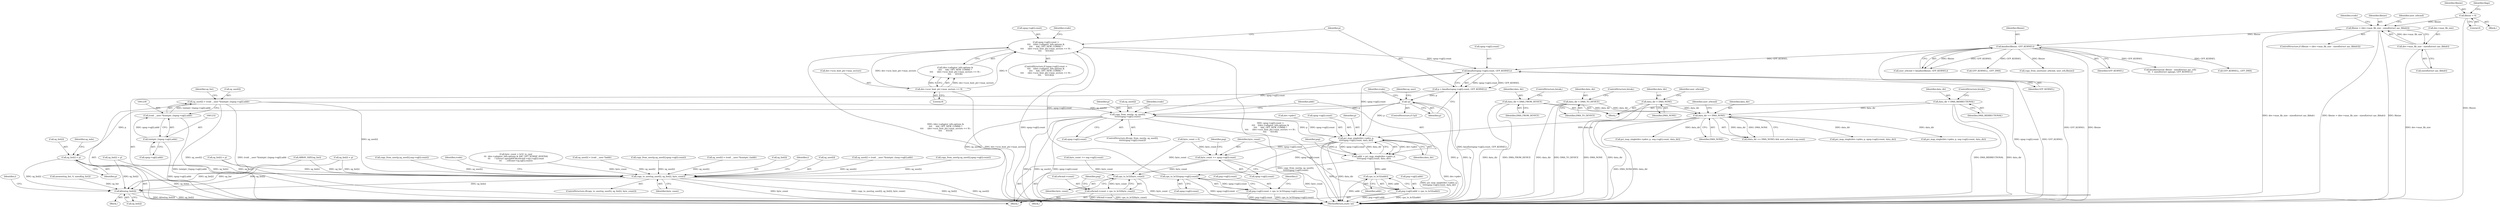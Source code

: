 digraph "0_linux_b4789b8e6be3151a955ade74872822f30e8cd914@array" {
"1001175" [label="(Call,upsg->sg[i].count >\n\t\t\t\t    ((dev->adapter_info.options &\n\t\t\t\t     AAC_OPT_NEW_COMM) ?\n\t\t\t\t      (dev->scsi_host_ptr->max_sectors << 9) :\n\t\t\t\t      65536))"];
"1001314" [label="(Call,cpu_to_le32(upsg->sg[i].count))"];
"1001274" [label="(Call,pci_map_single(dev->pdev, p,\n\t\t\t\t\tupsg->sg[i].count, data_dir))"];
"1001254" [label="(Call,copy_from_user(p, sg_user[i],\n\t\t\t\t\t\t\tupsg->sg[i].count))"];
"1001217" [label="(Call,!p)"];
"1001205" [label="(Call,p = kmalloc(upsg->sg[i].count, GFP_KERNEL))"];
"1001207" [label="(Call,kmalloc(upsg->sg[i].count, GFP_KERNEL))"];
"1001175" [label="(Call,upsg->sg[i].count >\n\t\t\t\t    ((dev->adapter_info.options &\n\t\t\t\t     AAC_OPT_NEW_COMM) ?\n\t\t\t\t      (dev->scsi_host_ptr->max_sectors << 9) :\n\t\t\t\t      65536))"];
"1001191" [label="(Call,dev->scsi_host_ptr->max_sectors << 9)"];
"1000246" [label="(Call,kmalloc(fibsize, GFP_KERNEL))"];
"1000230" [label="(Call,fibsize > (dev->max_fib_size - sizeof(struct aac_fibhdr)))"];
"1000136" [label="(Call,fibsize = 0)"];
"1000232" [label="(Call,dev->max_fib_size - sizeof(struct aac_fibhdr))"];
"1001225" [label="(Call,sg_user[i] = (void __user *)(uintptr_t)upsg->sg[i].addr)"];
"1001229" [label="(Call,(void __user *)(uintptr_t)upsg->sg[i].addr)"];
"1001231" [label="(Call,(uintptr_t)upsg->sg[i].addr)"];
"1000438" [label="(Call,data_dir == DMA_NONE)"];
"1000364" [label="(Call,data_dir = DMA_FROM_DEVICE)"];
"1000355" [label="(Call,data_dir = DMA_TO_DEVICE)"];
"1000369" [label="(Call,data_dir = DMA_NONE)"];
"1000359" [label="(Call,data_dir = DMA_BIDIRECTIONAL)"];
"1001240" [label="(Call,sg_list[i] = p)"];
"1001416" [label="(Call,copy_to_user(sg_user[i], sg_list[i], byte_count))"];
"1001461" [label="(Call,kfree(sg_list[i]))"];
"1001272" [label="(Call,addr = pci_map_single(dev->pdev, p,\n\t\t\t\t\tupsg->sg[i].count, data_dir))"];
"1001295" [label="(Call,cpu_to_le32(addr))"];
"1001287" [label="(Call,psg->sg[i].addr = cpu_to_le32(addr))"];
"1001297" [label="(Call,byte_count += upsg->sg[i].count)"];
"1001326" [label="(Call,cpu_to_le32(byte_count))"];
"1001322" [label="(Call,srbcmd->count = cpu_to_le32(byte_count))"];
"1001306" [label="(Call,psg->sg[i].count = cpu_to_le32(upsg->sg[i].count))"];
"1001229" [label="(Call,(void __user *)(uintptr_t)upsg->sg[i].addr)"];
"1001288" [label="(Call,psg->sg[i].addr)"];
"1001225" [label="(Call,sg_user[i] = (void __user *)(uintptr_t)upsg->sg[i].addr)"];
"1001206" [label="(Identifier,p)"];
"1000362" [label="(ControlStructure,break;)"];
"1001217" [label="(Call,!p)"];
"1000248" [label="(Identifier,GFP_KERNEL)"];
"1001191" [label="(Call,dev->scsi_host_ptr->max_sectors << 9)"];
"1001326" [label="(Call,cpu_to_le32(byte_count))"];
"1001259" [label="(Call,upsg->sg[i].count)"];
"1001415" [label="(ControlStructure,if(copy_to_user(sg_user[i], sg_list[i], byte_count)))"];
"1001088" [label="(Call,copy_from_user(p,sg_user[i],usg->sg[i].count))"];
"1001461" [label="(Call,kfree(sg_list[i]))"];
"1001227" [label="(Identifier,sg_user)"];
"1001296" [label="(Identifier,addr)"];
"1001322" [label="(Call,srbcmd->count = cpu_to_le32(byte_count))"];
"1000699" [label="(Call,kmalloc(actual_fibsize - sizeof(struct aac_srb)\n\t\t\t  + sizeof(struct sgmap), GFP_KERNEL))"];
"1001255" [label="(Identifier,p)"];
"1000369" [label="(Call,data_dir = DMA_NONE)"];
"1001231" [label="(Call,(uintptr_t)upsg->sg[i].addr)"];
"1000137" [label="(Identifier,fibsize)"];
"1000358" [label="(ControlStructure,break;)"];
"1001027" [label="(Call,GFP_KERNEL|__GFP_DMA)"];
"1001074" [label="(Call,sg_list[i] = p)"];
"1001426" [label="(Identifier,rcode)"];
"1000356" [label="(Identifier,data_dir)"];
"1000244" [label="(Call,user_srbcmd = kmalloc(fibsize, GFP_KERNEL))"];
"1000141" [label="(Identifier,flags)"];
"1000367" [label="(ControlStructure,break;)"];
"1000443" [label="(Identifier,user_srbcmd)"];
"1001383" [label="(Call,byte_count = le32_to_cpu(\n\t\t\t  (dev->adapter_info.options & AAC_OPT_SGMAP_HOST64)\n\t\t\t      ? ((struct sgmap64*)&srbcmd->sg)->sg[i].count\n\t\t\t      : srbcmd->sg.sg[i].count))"];
"1001216" [label="(ControlStructure,if (!p))"];
"1001133" [label="(Call,byte_count += usg->sg[i].count)"];
"1000376" [label="(Identifier,user_srbcmd)"];
"1000365" [label="(Identifier,data_dir)"];
"1001298" [label="(Identifier,byte_count)"];
"1001314" [label="(Call,cpu_to_le32(upsg->sg[i].count))"];
"1001256" [label="(Call,sg_user[i])"];
"1001240" [label="(Call,sg_list[i] = p)"];
"1001323" [label="(Call,srbcmd->count)"];
"1001067" [label="(Call,sg_user[i] = (void __user *)addr)"];
"1001254" [label="(Call,copy_from_user(p, sg_user[i],\n\t\t\t\t\t\t\tupsg->sg[i].count))"];
"1001242" [label="(Identifier,sg_list)"];
"1000440" [label="(Identifier,DMA_NONE)"];
"1001176" [label="(Call,upsg->sg[i].count)"];
"1001208" [label="(Call,upsg->sg[i].count)"];
"1001310" [label="(Identifier,psg)"];
"1000830" [label="(Call,copy_from_user(p,sg_user[i],upsg->sg[i].count))"];
"1000545" [label="(Call,GFP_KERNEL|__GFP_DMA)"];
"1001241" [label="(Call,sg_list[i])"];
"1001268" [label="(Identifier,rcode)"];
"1000208" [label="(Call,memset(sg_list, 0, sizeof(sg_list)))"];
"1000594" [label="(Call,sg_list[i] = p)"];
"1000230" [label="(Call,fibsize > (dev->max_fib_size - sizeof(struct aac_fibhdr)))"];
"1000585" [label="(Call,sg_user[i] = (void __user *)(uintptr_t)addr)"];
"1000816" [label="(Call,sg_list[i] = p)"];
"1000247" [label="(Identifier,fibsize)"];
"1001307" [label="(Call,psg->sg[i].count)"];
"1000364" [label="(Call,data_dir = DMA_FROM_DEVICE)"];
"1001297" [label="(Call,byte_count += upsg->sg[i].count)"];
"1001275" [label="(Call,dev->pdev)"];
"1000246" [label="(Call,kmalloc(fibsize, GFP_KERNEL))"];
"1000628" [label="(Call,pci_map_single(dev->pdev, p, upsg->sg[i].count, data_dir))"];
"1001226" [label="(Call,sg_user[i])"];
"1000439" [label="(Identifier,data_dir)"];
"1001201" [label="(Identifier,rcode)"];
"1001108" [label="(Call,pci_map_single(dev->pdev, p, usg->sg[i].count, data_dir))"];
"1001460" [label="(Block,)"];
"1001287" [label="(Call,psg->sg[i].addr = cpu_to_le32(addr))"];
"1000361" [label="(Identifier,DMA_BIDIRECTIONAL)"];
"1000355" [label="(Call,data_dir = DMA_TO_DEVICE)"];
"1001420" [label="(Call,sg_list[i])"];
"1001274" [label="(Call,pci_map_single(dev->pdev, p,\n\t\t\t\t\tupsg->sg[i].count, data_dir))"];
"1001253" [label="(ControlStructure,if(copy_from_user(p, sg_user[i],\n\t\t\t\t\t\t\tupsg->sg[i].count)))"];
"1000240" [label="(Identifier,rcode)"];
"1001279" [label="(Call,upsg->sg[i].count)"];
"1001459" [label="(Identifier,i)"];
"1001381" [label="(Identifier,i)"];
"1000437" [label="(Call,(data_dir == DMA_NONE) && user_srbcmd->sg.count)"];
"1001306" [label="(Call,psg->sg[i].count = cpu_to_le32(upsg->sg[i].count))"];
"1000231" [label="(Identifier,fibsize)"];
"1001330" [label="(Identifier,psg)"];
"1000233" [label="(Call,dev->max_fib_size)"];
"1000360" [label="(Identifier,data_dir)"];
"1001315" [label="(Call,upsg->sg[i].count)"];
"1001291" [label="(Identifier,psg)"];
"1001171" [label="(Block,)"];
"1000232" [label="(Call,dev->max_fib_size - sizeof(struct aac_fibhdr))"];
"1000438" [label="(Call,data_dir == DMA_NONE)"];
"1000359" [label="(Call,data_dir = DMA_BIDIRECTIONAL)"];
"1000138" [label="(Literal,0)"];
"1001477" [label="(MethodReturn,static int)"];
"1000229" [label="(ControlStructure,if (fibsize > (dev->max_fib_size - sizeof(struct aac_fibhdr))))"];
"1001221" [label="(Identifier,rcode)"];
"1000366" [label="(Identifier,DMA_FROM_DEVICE)"];
"1000357" [label="(Identifier,DMA_TO_DEVICE)"];
"1001416" [label="(Call,copy_to_user(sg_user[i], sg_list[i], byte_count))"];
"1001215" [label="(Identifier,GFP_KERNEL)"];
"1000245" [label="(Identifier,user_srbcmd)"];
"1000236" [label="(Call,sizeof(struct aac_fibhdr))"];
"1001327" [label="(Identifier,byte_count)"];
"1000353" [label="(Block,)"];
"1000136" [label="(Call,fibsize = 0)"];
"1001246" [label="(Identifier,sg_indx)"];
"1001218" [label="(Identifier,p)"];
"1001423" [label="(Identifier,byte_count)"];
"1001183" [label="(Call,(dev->adapter_info.options &\n\t\t\t\t     AAC_OPT_NEW_COMM) ?\n\t\t\t\t      (dev->scsi_host_ptr->max_sectors << 9) :\n\t\t\t\t      65536)"];
"1000852" [label="(Call,pci_map_single(dev->pdev, p, usg->sg[i].count, data_dir))"];
"1001205" [label="(Call,p = kmalloc(upsg->sg[i].count, GFP_KERNEL))"];
"1001273" [label="(Identifier,addr)"];
"1001299" [label="(Call,upsg->sg[i].count)"];
"1000370" [label="(Identifier,data_dir)"];
"1000371" [label="(Identifier,DMA_NONE)"];
"1001286" [label="(Identifier,data_dir)"];
"1001174" [label="(ControlStructure,if (upsg->sg[i].count >\n\t\t\t\t    ((dev->adapter_info.options &\n\t\t\t\t     AAC_OPT_NEW_COMM) ?\n\t\t\t\t      (dev->scsi_host_ptr->max_sectors << 9) :\n\t\t\t\t      65536)))"];
"1000946" [label="(Block,)"];
"1001244" [label="(Identifier,p)"];
"1001417" [label="(Call,sg_user[i])"];
"1001170" [label="(Identifier,i)"];
"1000259" [label="(Call,copy_from_user(user_srbcmd, user_srb,fibsize))"];
"1000452" [label="(Call,byte_count = 0)"];
"1001278" [label="(Identifier,p)"];
"1001233" [label="(Call,upsg->sg[i].addr)"];
"1001175" [label="(Call,upsg->sg[i].count >\n\t\t\t\t    ((dev->adapter_info.options &\n\t\t\t\t     AAC_OPT_NEW_COMM) ?\n\t\t\t\t      (dev->scsi_host_ptr->max_sectors << 9) :\n\t\t\t\t      65536))"];
"1001207" [label="(Call,kmalloc(upsg->sg[i].count, GFP_KERNEL))"];
"1001272" [label="(Call,addr = pci_map_single(dev->pdev, p,\n\t\t\t\t\tupsg->sg[i].count, data_dir))"];
"1001295" [label="(Call,cpu_to_le32(addr))"];
"1000379" [label="(Call,ARRAY_SIZE(sg_list))"];
"1001192" [label="(Call,dev->scsi_host_ptr->max_sectors)"];
"1001462" [label="(Call,sg_list[i])"];
"1000801" [label="(Call,sg_user[i] = (void __user *)(uintptr_t)usg->sg[i].addr)"];
"1001197" [label="(Literal,9)"];
"1000118" [label="(Block,)"];
"1000608" [label="(Call,copy_from_user(p,sg_user[i],upsg->sg[i].count))"];
"1001175" -> "1001174"  [label="AST: "];
"1001175" -> "1001183"  [label="CFG: "];
"1001176" -> "1001175"  [label="AST: "];
"1001183" -> "1001175"  [label="AST: "];
"1001201" -> "1001175"  [label="CFG: "];
"1001206" -> "1001175"  [label="CFG: "];
"1001175" -> "1001477"  [label="DDG: upsg->sg[i].count"];
"1001175" -> "1001477"  [label="DDG: upsg->sg[i].count >\n\t\t\t\t    ((dev->adapter_info.options &\n\t\t\t\t     AAC_OPT_NEW_COMM) ?\n\t\t\t\t      (dev->scsi_host_ptr->max_sectors << 9) :\n\t\t\t\t      65536)"];
"1001175" -> "1001477"  [label="DDG: (dev->adapter_info.options &\n\t\t\t\t     AAC_OPT_NEW_COMM) ?\n\t\t\t\t      (dev->scsi_host_ptr->max_sectors << 9) :\n\t\t\t\t      65536"];
"1001314" -> "1001175"  [label="DDG: upsg->sg[i].count"];
"1001191" -> "1001175"  [label="DDG: dev->scsi_host_ptr->max_sectors"];
"1001191" -> "1001175"  [label="DDG: 9"];
"1001175" -> "1001207"  [label="DDG: upsg->sg[i].count"];
"1001314" -> "1001306"  [label="AST: "];
"1001314" -> "1001315"  [label="CFG: "];
"1001315" -> "1001314"  [label="AST: "];
"1001306" -> "1001314"  [label="CFG: "];
"1001314" -> "1001477"  [label="DDG: upsg->sg[i].count"];
"1001314" -> "1001306"  [label="DDG: upsg->sg[i].count"];
"1001274" -> "1001314"  [label="DDG: upsg->sg[i].count"];
"1001274" -> "1001272"  [label="AST: "];
"1001274" -> "1001286"  [label="CFG: "];
"1001275" -> "1001274"  [label="AST: "];
"1001278" -> "1001274"  [label="AST: "];
"1001279" -> "1001274"  [label="AST: "];
"1001286" -> "1001274"  [label="AST: "];
"1001272" -> "1001274"  [label="CFG: "];
"1001274" -> "1001477"  [label="DDG: dev->pdev"];
"1001274" -> "1001477"  [label="DDG: p"];
"1001274" -> "1001477"  [label="DDG: data_dir"];
"1001274" -> "1001272"  [label="DDG: dev->pdev"];
"1001274" -> "1001272"  [label="DDG: p"];
"1001274" -> "1001272"  [label="DDG: upsg->sg[i].count"];
"1001274" -> "1001272"  [label="DDG: data_dir"];
"1001254" -> "1001274"  [label="DDG: p"];
"1001254" -> "1001274"  [label="DDG: upsg->sg[i].count"];
"1001217" -> "1001274"  [label="DDG: p"];
"1001207" -> "1001274"  [label="DDG: upsg->sg[i].count"];
"1000438" -> "1001274"  [label="DDG: data_dir"];
"1001274" -> "1001297"  [label="DDG: upsg->sg[i].count"];
"1001254" -> "1001253"  [label="AST: "];
"1001254" -> "1001259"  [label="CFG: "];
"1001255" -> "1001254"  [label="AST: "];
"1001256" -> "1001254"  [label="AST: "];
"1001259" -> "1001254"  [label="AST: "];
"1001268" -> "1001254"  [label="CFG: "];
"1001273" -> "1001254"  [label="CFG: "];
"1001254" -> "1001477"  [label="DDG: copy_from_user(p, sg_user[i],\n\t\t\t\t\t\t\tupsg->sg[i].count)"];
"1001254" -> "1001477"  [label="DDG: p"];
"1001254" -> "1001477"  [label="DDG: sg_user[i]"];
"1001254" -> "1001477"  [label="DDG: upsg->sg[i].count"];
"1001217" -> "1001254"  [label="DDG: p"];
"1001225" -> "1001254"  [label="DDG: sg_user[i]"];
"1001207" -> "1001254"  [label="DDG: upsg->sg[i].count"];
"1001254" -> "1001416"  [label="DDG: sg_user[i]"];
"1001217" -> "1001216"  [label="AST: "];
"1001217" -> "1001218"  [label="CFG: "];
"1001218" -> "1001217"  [label="AST: "];
"1001221" -> "1001217"  [label="CFG: "];
"1001227" -> "1001217"  [label="CFG: "];
"1001217" -> "1001477"  [label="DDG: p"];
"1001217" -> "1001477"  [label="DDG: !p"];
"1001205" -> "1001217"  [label="DDG: p"];
"1001217" -> "1001240"  [label="DDG: p"];
"1001205" -> "1001171"  [label="AST: "];
"1001205" -> "1001207"  [label="CFG: "];
"1001206" -> "1001205"  [label="AST: "];
"1001207" -> "1001205"  [label="AST: "];
"1001218" -> "1001205"  [label="CFG: "];
"1001205" -> "1001477"  [label="DDG: kmalloc(upsg->sg[i].count, GFP_KERNEL)"];
"1001207" -> "1001205"  [label="DDG: upsg->sg[i].count"];
"1001207" -> "1001205"  [label="DDG: GFP_KERNEL"];
"1001207" -> "1001215"  [label="CFG: "];
"1001208" -> "1001207"  [label="AST: "];
"1001215" -> "1001207"  [label="AST: "];
"1001207" -> "1001477"  [label="DDG: GFP_KERNEL"];
"1001207" -> "1001477"  [label="DDG: upsg->sg[i].count"];
"1000246" -> "1001207"  [label="DDG: GFP_KERNEL"];
"1001191" -> "1001183"  [label="AST: "];
"1001191" -> "1001197"  [label="CFG: "];
"1001192" -> "1001191"  [label="AST: "];
"1001197" -> "1001191"  [label="AST: "];
"1001183" -> "1001191"  [label="CFG: "];
"1001191" -> "1001477"  [label="DDG: dev->scsi_host_ptr->max_sectors"];
"1001191" -> "1001183"  [label="DDG: dev->scsi_host_ptr->max_sectors"];
"1001191" -> "1001183"  [label="DDG: 9"];
"1000246" -> "1000244"  [label="AST: "];
"1000246" -> "1000248"  [label="CFG: "];
"1000247" -> "1000246"  [label="AST: "];
"1000248" -> "1000246"  [label="AST: "];
"1000244" -> "1000246"  [label="CFG: "];
"1000246" -> "1001477"  [label="DDG: GFP_KERNEL"];
"1000246" -> "1001477"  [label="DDG: fibsize"];
"1000246" -> "1000244"  [label="DDG: fibsize"];
"1000246" -> "1000244"  [label="DDG: GFP_KERNEL"];
"1000230" -> "1000246"  [label="DDG: fibsize"];
"1000246" -> "1000259"  [label="DDG: fibsize"];
"1000246" -> "1000545"  [label="DDG: GFP_KERNEL"];
"1000246" -> "1000699"  [label="DDG: GFP_KERNEL"];
"1000246" -> "1001027"  [label="DDG: GFP_KERNEL"];
"1000230" -> "1000229"  [label="AST: "];
"1000230" -> "1000232"  [label="CFG: "];
"1000231" -> "1000230"  [label="AST: "];
"1000232" -> "1000230"  [label="AST: "];
"1000240" -> "1000230"  [label="CFG: "];
"1000245" -> "1000230"  [label="CFG: "];
"1000230" -> "1001477"  [label="DDG: fibsize"];
"1000230" -> "1001477"  [label="DDG: dev->max_fib_size - sizeof(struct aac_fibhdr)"];
"1000230" -> "1001477"  [label="DDG: fibsize > (dev->max_fib_size - sizeof(struct aac_fibhdr))"];
"1000136" -> "1000230"  [label="DDG: fibsize"];
"1000232" -> "1000230"  [label="DDG: dev->max_fib_size"];
"1000136" -> "1000118"  [label="AST: "];
"1000136" -> "1000138"  [label="CFG: "];
"1000137" -> "1000136"  [label="AST: "];
"1000138" -> "1000136"  [label="AST: "];
"1000141" -> "1000136"  [label="CFG: "];
"1000136" -> "1001477"  [label="DDG: fibsize"];
"1000232" -> "1000236"  [label="CFG: "];
"1000233" -> "1000232"  [label="AST: "];
"1000236" -> "1000232"  [label="AST: "];
"1000232" -> "1001477"  [label="DDG: dev->max_fib_size"];
"1001225" -> "1001171"  [label="AST: "];
"1001225" -> "1001229"  [label="CFG: "];
"1001226" -> "1001225"  [label="AST: "];
"1001229" -> "1001225"  [label="AST: "];
"1001242" -> "1001225"  [label="CFG: "];
"1001225" -> "1001477"  [label="DDG: (void __user *)(uintptr_t)upsg->sg[i].addr"];
"1001225" -> "1001477"  [label="DDG: sg_user[i]"];
"1001229" -> "1001225"  [label="DDG: (uintptr_t)upsg->sg[i].addr"];
"1001225" -> "1001416"  [label="DDG: sg_user[i]"];
"1001229" -> "1001231"  [label="CFG: "];
"1001230" -> "1001229"  [label="AST: "];
"1001231" -> "1001229"  [label="AST: "];
"1001229" -> "1001477"  [label="DDG: (uintptr_t)upsg->sg[i].addr"];
"1001231" -> "1001229"  [label="DDG: upsg->sg[i].addr"];
"1001231" -> "1001233"  [label="CFG: "];
"1001232" -> "1001231"  [label="AST: "];
"1001233" -> "1001231"  [label="AST: "];
"1001231" -> "1001477"  [label="DDG: upsg->sg[i].addr"];
"1000438" -> "1000437"  [label="AST: "];
"1000438" -> "1000440"  [label="CFG: "];
"1000439" -> "1000438"  [label="AST: "];
"1000440" -> "1000438"  [label="AST: "];
"1000443" -> "1000438"  [label="CFG: "];
"1000437" -> "1000438"  [label="CFG: "];
"1000438" -> "1001477"  [label="DDG: DMA_NONE"];
"1000438" -> "1001477"  [label="DDG: data_dir"];
"1000438" -> "1000437"  [label="DDG: data_dir"];
"1000438" -> "1000437"  [label="DDG: DMA_NONE"];
"1000364" -> "1000438"  [label="DDG: data_dir"];
"1000355" -> "1000438"  [label="DDG: data_dir"];
"1000369" -> "1000438"  [label="DDG: data_dir"];
"1000359" -> "1000438"  [label="DDG: data_dir"];
"1000438" -> "1000628"  [label="DDG: data_dir"];
"1000438" -> "1000852"  [label="DDG: data_dir"];
"1000438" -> "1001108"  [label="DDG: data_dir"];
"1000364" -> "1000353"  [label="AST: "];
"1000364" -> "1000366"  [label="CFG: "];
"1000365" -> "1000364"  [label="AST: "];
"1000366" -> "1000364"  [label="AST: "];
"1000367" -> "1000364"  [label="CFG: "];
"1000364" -> "1001477"  [label="DDG: data_dir"];
"1000364" -> "1001477"  [label="DDG: DMA_FROM_DEVICE"];
"1000355" -> "1000353"  [label="AST: "];
"1000355" -> "1000357"  [label="CFG: "];
"1000356" -> "1000355"  [label="AST: "];
"1000357" -> "1000355"  [label="AST: "];
"1000358" -> "1000355"  [label="CFG: "];
"1000355" -> "1001477"  [label="DDG: data_dir"];
"1000355" -> "1001477"  [label="DDG: DMA_TO_DEVICE"];
"1000369" -> "1000353"  [label="AST: "];
"1000369" -> "1000371"  [label="CFG: "];
"1000370" -> "1000369"  [label="AST: "];
"1000371" -> "1000369"  [label="AST: "];
"1000376" -> "1000369"  [label="CFG: "];
"1000369" -> "1001477"  [label="DDG: data_dir"];
"1000369" -> "1001477"  [label="DDG: DMA_NONE"];
"1000359" -> "1000353"  [label="AST: "];
"1000359" -> "1000361"  [label="CFG: "];
"1000360" -> "1000359"  [label="AST: "];
"1000361" -> "1000359"  [label="AST: "];
"1000362" -> "1000359"  [label="CFG: "];
"1000359" -> "1001477"  [label="DDG: DMA_BIDIRECTIONAL"];
"1000359" -> "1001477"  [label="DDG: data_dir"];
"1001240" -> "1001171"  [label="AST: "];
"1001240" -> "1001244"  [label="CFG: "];
"1001241" -> "1001240"  [label="AST: "];
"1001244" -> "1001240"  [label="AST: "];
"1001246" -> "1001240"  [label="CFG: "];
"1001240" -> "1001477"  [label="DDG: sg_list[i]"];
"1001240" -> "1001416"  [label="DDG: sg_list[i]"];
"1001240" -> "1001461"  [label="DDG: sg_list[i]"];
"1001416" -> "1001415"  [label="AST: "];
"1001416" -> "1001423"  [label="CFG: "];
"1001417" -> "1001416"  [label="AST: "];
"1001420" -> "1001416"  [label="AST: "];
"1001423" -> "1001416"  [label="AST: "];
"1001426" -> "1001416"  [label="CFG: "];
"1001381" -> "1001416"  [label="CFG: "];
"1001416" -> "1001477"  [label="DDG: sg_user[i]"];
"1001416" -> "1001477"  [label="DDG: byte_count"];
"1001416" -> "1001477"  [label="DDG: copy_to_user(sg_user[i], sg_list[i], byte_count)"];
"1001416" -> "1001477"  [label="DDG: sg_list[i]"];
"1000801" -> "1001416"  [label="DDG: sg_user[i]"];
"1000608" -> "1001416"  [label="DDG: sg_user[i]"];
"1000585" -> "1001416"  [label="DDG: sg_user[i]"];
"1000830" -> "1001416"  [label="DDG: sg_user[i]"];
"1001067" -> "1001416"  [label="DDG: sg_user[i]"];
"1001088" -> "1001416"  [label="DDG: sg_user[i]"];
"1001074" -> "1001416"  [label="DDG: sg_list[i]"];
"1000594" -> "1001416"  [label="DDG: sg_list[i]"];
"1000816" -> "1001416"  [label="DDG: sg_list[i]"];
"1000379" -> "1001416"  [label="DDG: sg_list"];
"1001383" -> "1001416"  [label="DDG: byte_count"];
"1001416" -> "1001461"  [label="DDG: sg_list[i]"];
"1001461" -> "1001460"  [label="AST: "];
"1001461" -> "1001462"  [label="CFG: "];
"1001462" -> "1001461"  [label="AST: "];
"1001459" -> "1001461"  [label="CFG: "];
"1001461" -> "1001477"  [label="DDG: sg_list[i]"];
"1001461" -> "1001477"  [label="DDG: kfree(sg_list[i])"];
"1001074" -> "1001461"  [label="DDG: sg_list[i]"];
"1000208" -> "1001461"  [label="DDG: sg_list"];
"1000594" -> "1001461"  [label="DDG: sg_list[i]"];
"1000816" -> "1001461"  [label="DDG: sg_list[i]"];
"1000379" -> "1001461"  [label="DDG: sg_list"];
"1001272" -> "1001171"  [label="AST: "];
"1001273" -> "1001272"  [label="AST: "];
"1001291" -> "1001272"  [label="CFG: "];
"1001272" -> "1001477"  [label="DDG: pci_map_single(dev->pdev, p,\n\t\t\t\t\tupsg->sg[i].count, data_dir)"];
"1001272" -> "1001295"  [label="DDG: addr"];
"1001295" -> "1001287"  [label="AST: "];
"1001295" -> "1001296"  [label="CFG: "];
"1001296" -> "1001295"  [label="AST: "];
"1001287" -> "1001295"  [label="CFG: "];
"1001295" -> "1001477"  [label="DDG: addr"];
"1001295" -> "1001287"  [label="DDG: addr"];
"1001287" -> "1001171"  [label="AST: "];
"1001288" -> "1001287"  [label="AST: "];
"1001298" -> "1001287"  [label="CFG: "];
"1001287" -> "1001477"  [label="DDG: cpu_to_le32(addr)"];
"1001287" -> "1001477"  [label="DDG: psg->sg[i].addr"];
"1001297" -> "1001171"  [label="AST: "];
"1001297" -> "1001299"  [label="CFG: "];
"1001298" -> "1001297"  [label="AST: "];
"1001299" -> "1001297"  [label="AST: "];
"1001310" -> "1001297"  [label="CFG: "];
"1001297" -> "1001477"  [label="DDG: byte_count"];
"1000452" -> "1001297"  [label="DDG: byte_count"];
"1001297" -> "1001326"  [label="DDG: byte_count"];
"1001326" -> "1001322"  [label="AST: "];
"1001326" -> "1001327"  [label="CFG: "];
"1001327" -> "1001326"  [label="AST: "];
"1001322" -> "1001326"  [label="CFG: "];
"1001326" -> "1001477"  [label="DDG: byte_count"];
"1001326" -> "1001322"  [label="DDG: byte_count"];
"1001133" -> "1001326"  [label="DDG: byte_count"];
"1000452" -> "1001326"  [label="DDG: byte_count"];
"1001322" -> "1000946"  [label="AST: "];
"1001323" -> "1001322"  [label="AST: "];
"1001330" -> "1001322"  [label="CFG: "];
"1001322" -> "1001477"  [label="DDG: cpu_to_le32(byte_count)"];
"1001322" -> "1001477"  [label="DDG: srbcmd->count"];
"1001306" -> "1001171"  [label="AST: "];
"1001307" -> "1001306"  [label="AST: "];
"1001170" -> "1001306"  [label="CFG: "];
"1001306" -> "1001477"  [label="DDG: psg->sg[i].count"];
"1001306" -> "1001477"  [label="DDG: cpu_to_le32(upsg->sg[i].count)"];
}
